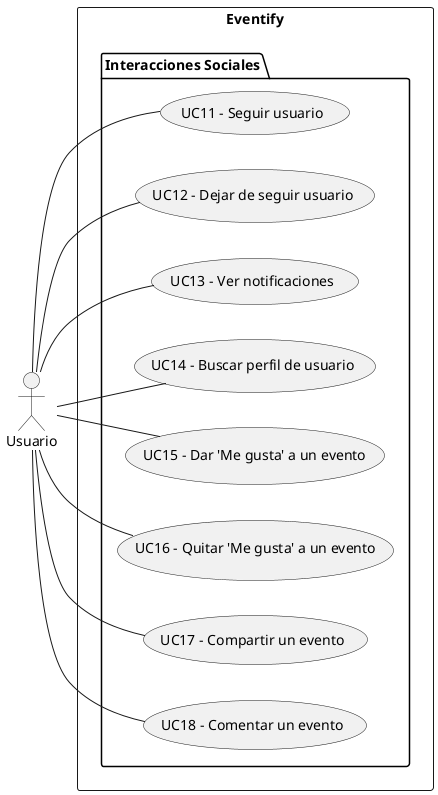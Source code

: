 @startuml UseCaseDiagramSocialInteractions
    left to right direction
    actor "Usuario" as usuario
    rectangle "Eventify" {
        package "Interacciones Sociales" {
            usecase "UC11 - Seguir usuario" as seguirUsuario
            usecase "UC12 - Dejar de seguir usuario" as dejarSeguirUsuario
            usecase "UC13 - Ver notificaciones" as verNotificaciones
            usecase "UC14 - Buscar perfil de usuario" as buscarPerfil
            usecase "UC15 - Dar 'Me gusta' a un evento" as darMeGusta
            usecase "UC16 - Quitar 'Me gusta' a un evento" as quitarMeGusta
            usecase "UC17 - Compartir un evento" as compartirEvento
            usecase "UC18 - Comentar un evento" as comentarEvento
        }
    }

    usuario -- seguirUsuario
    usuario -- dejarSeguirUsuario   
    usuario -- verNotificaciones
    usuario -- buscarPerfil
    usuario -- darMeGusta
    usuario -- quitarMeGusta
    usuario -- compartirEvento
    usuario -- comentarEvento
@enduml